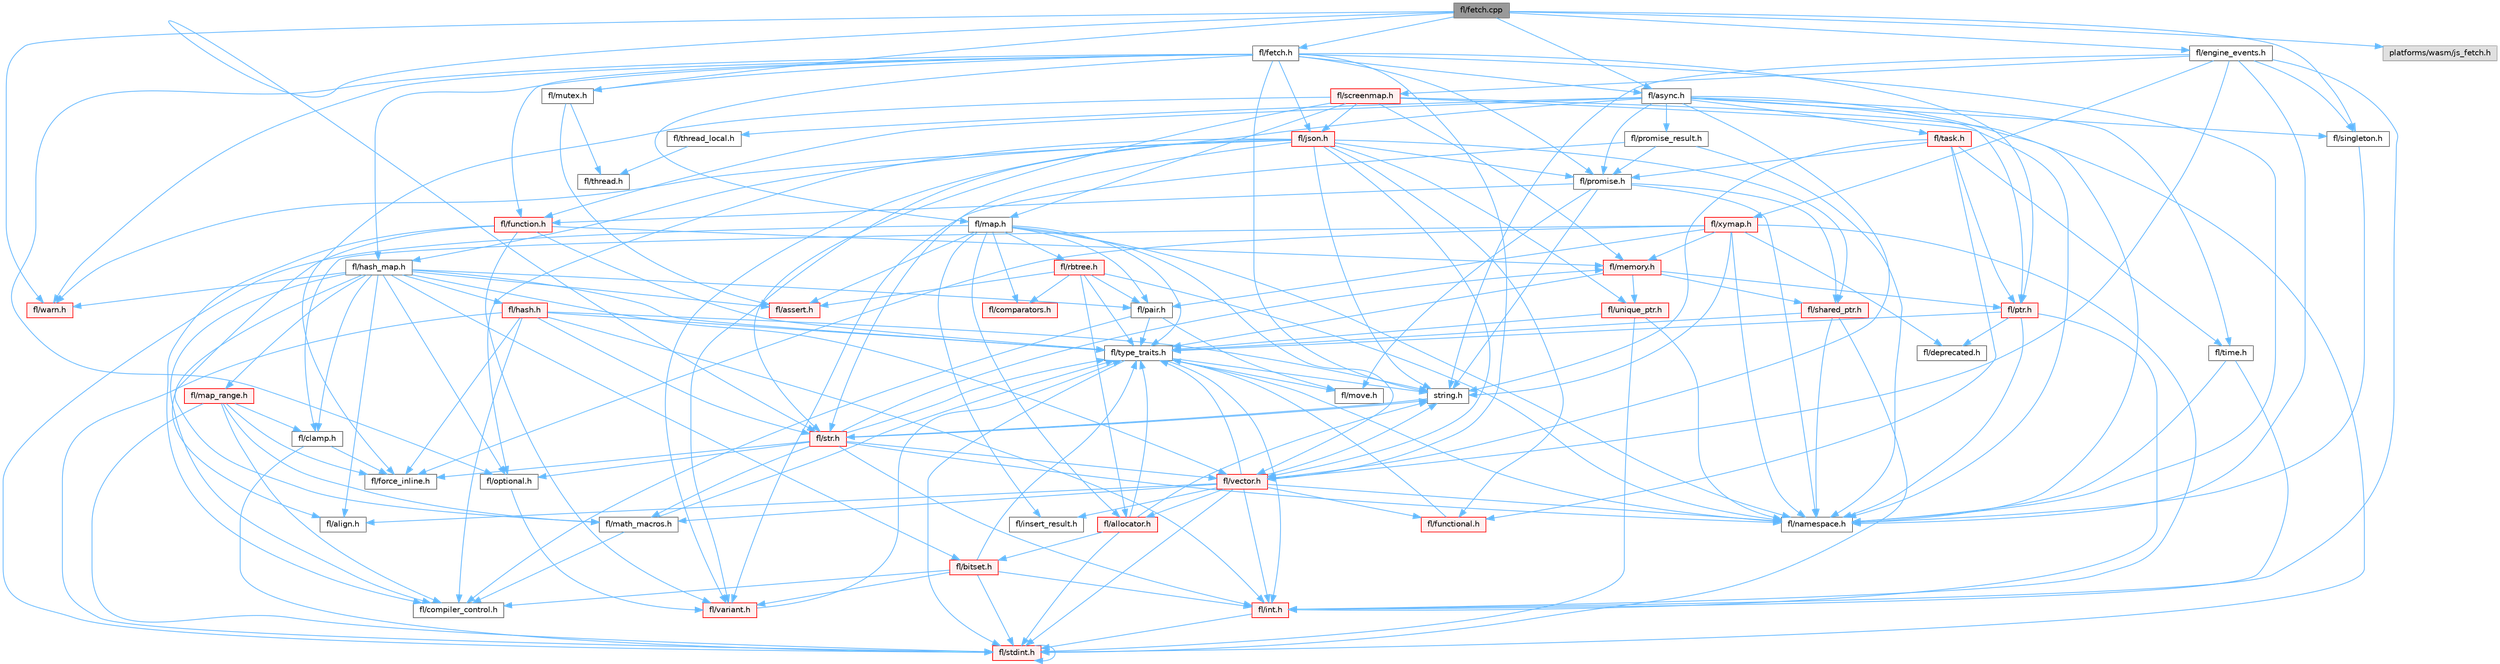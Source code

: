 digraph "fl/fetch.cpp"
{
 // INTERACTIVE_SVG=YES
 // LATEX_PDF_SIZE
  bgcolor="transparent";
  edge [fontname=Helvetica,fontsize=10,labelfontname=Helvetica,labelfontsize=10];
  node [fontname=Helvetica,fontsize=10,shape=box,height=0.2,width=0.4];
  Node1 [id="Node000001",label="fl/fetch.cpp",height=0.2,width=0.4,color="gray40", fillcolor="grey60", style="filled", fontcolor="black",tooltip=" "];
  Node1 -> Node2 [id="edge1_Node000001_Node000002",color="steelblue1",style="solid",tooltip=" "];
  Node2 [id="Node000002",label="fl/fetch.h",height=0.2,width=0.4,color="grey40", fillcolor="white", style="filled",URL="$d6/d6a/fetch_8h.html",tooltip="Unified HTTP fetch API for FastLED (cross-platform)"];
  Node2 -> Node3 [id="edge2_Node000002_Node000003",color="steelblue1",style="solid",tooltip=" "];
  Node3 [id="Node000003",label="fl/namespace.h",height=0.2,width=0.4,color="grey40", fillcolor="white", style="filled",URL="$df/d2a/namespace_8h.html",tooltip="Implements the FastLED namespace macros."];
  Node2 -> Node4 [id="edge3_Node000002_Node000004",color="steelblue1",style="solid",tooltip=" "];
  Node4 [id="Node000004",label="fl/promise.h",height=0.2,width=0.4,color="grey40", fillcolor="white", style="filled",URL="$d6/d17/promise_8h.html",tooltip="Promise-based fluent API for FastLED - standalone async primitives."];
  Node4 -> Node3 [id="edge4_Node000004_Node000003",color="steelblue1",style="solid",tooltip=" "];
  Node4 -> Node5 [id="edge5_Node000004_Node000005",color="steelblue1",style="solid",tooltip=" "];
  Node5 [id="Node000005",label="fl/function.h",height=0.2,width=0.4,color="red", fillcolor="#FFF0F0", style="filled",URL="$dd/d67/function_8h.html",tooltip=" "];
  Node5 -> Node6 [id="edge6_Node000005_Node000006",color="steelblue1",style="solid",tooltip=" "];
  Node6 [id="Node000006",label="fl/memory.h",height=0.2,width=0.4,color="red", fillcolor="#FFF0F0", style="filled",URL="$dc/d18/memory_8h.html",tooltip=" "];
  Node6 -> Node7 [id="edge7_Node000006_Node000007",color="steelblue1",style="solid",tooltip=" "];
  Node7 [id="Node000007",label="fl/ptr.h",height=0.2,width=0.4,color="red", fillcolor="#FFF0F0", style="filled",URL="$dd/d98/ptr_8h.html",tooltip=" "];
  Node7 -> Node3 [id="edge8_Node000007_Node000003",color="steelblue1",style="solid",tooltip=" "];
  Node7 -> Node10 [id="edge9_Node000007_Node000010",color="steelblue1",style="solid",tooltip=" "];
  Node10 [id="Node000010",label="fl/type_traits.h",height=0.2,width=0.4,color="grey40", fillcolor="white", style="filled",URL="$df/d63/type__traits_8h.html",tooltip=" "];
  Node10 -> Node11 [id="edge10_Node000010_Node000011",color="steelblue1",style="solid",tooltip=" "];
  Node11 [id="Node000011",label="string.h",height=0.2,width=0.4,color="grey40", fillcolor="white", style="filled",URL="$da/d66/string_8h.html",tooltip=" "];
  Node11 -> Node12 [id="edge11_Node000011_Node000012",color="steelblue1",style="solid",tooltip=" "];
  Node12 [id="Node000012",label="fl/str.h",height=0.2,width=0.4,color="red", fillcolor="#FFF0F0", style="filled",URL="$d1/d93/str_8h.html",tooltip=" "];
  Node12 -> Node13 [id="edge12_Node000012_Node000013",color="steelblue1",style="solid",tooltip=" "];
  Node13 [id="Node000013",label="fl/int.h",height=0.2,width=0.4,color="red", fillcolor="#FFF0F0", style="filled",URL="$d3/d7e/int_8h.html",tooltip=" "];
  Node13 -> Node14 [id="edge13_Node000013_Node000014",color="steelblue1",style="solid",tooltip=" "];
  Node14 [id="Node000014",label="fl/stdint.h",height=0.2,width=0.4,color="red", fillcolor="#FFF0F0", style="filled",URL="$df/dd8/stdint_8h.html",tooltip=" "];
  Node14 -> Node14 [id="edge14_Node000014_Node000014",color="steelblue1",style="solid",tooltip=" "];
  Node12 -> Node11 [id="edge15_Node000012_Node000011",color="steelblue1",style="solid",tooltip=" "];
  Node12 -> Node22 [id="edge16_Node000012_Node000022",color="steelblue1",style="solid",tooltip=" "];
  Node22 [id="Node000022",label="fl/math_macros.h",height=0.2,width=0.4,color="grey40", fillcolor="white", style="filled",URL="$d8/db8/math__macros_8h.html",tooltip=" "];
  Node22 -> Node23 [id="edge17_Node000022_Node000023",color="steelblue1",style="solid",tooltip=" "];
  Node23 [id="Node000023",label="fl/compiler_control.h",height=0.2,width=0.4,color="grey40", fillcolor="white", style="filled",URL="$d4/d54/compiler__control_8h.html",tooltip=" "];
  Node22 -> Node10 [id="edge18_Node000022_Node000010",color="steelblue1",style="solid",tooltip=" "];
  Node12 -> Node3 [id="edge19_Node000012_Node000003",color="steelblue1",style="solid",tooltip=" "];
  Node12 -> Node6 [id="edge20_Node000012_Node000006",color="steelblue1",style="solid",tooltip=" "];
  Node12 -> Node25 [id="edge21_Node000012_Node000025",color="steelblue1",style="solid",tooltip=" "];
  Node25 [id="Node000025",label="fl/optional.h",height=0.2,width=0.4,color="grey40", fillcolor="white", style="filled",URL="$dc/d62/optional_8h.html",tooltip=" "];
  Node25 -> Node26 [id="edge22_Node000025_Node000026",color="steelblue1",style="solid",tooltip=" "];
  Node26 [id="Node000026",label="fl/variant.h",height=0.2,width=0.4,color="red", fillcolor="#FFF0F0", style="filled",URL="$d6/d10/variant_8h.html",tooltip=" "];
  Node26 -> Node10 [id="edge23_Node000026_Node000010",color="steelblue1",style="solid",tooltip=" "];
  Node12 -> Node10 [id="edge24_Node000012_Node000010",color="steelblue1",style="solid",tooltip=" "];
  Node12 -> Node29 [id="edge25_Node000012_Node000029",color="steelblue1",style="solid",tooltip=" "];
  Node29 [id="Node000029",label="fl/vector.h",height=0.2,width=0.4,color="red", fillcolor="#FFF0F0", style="filled",URL="$d6/d68/vector_8h.html",tooltip=" "];
  Node29 -> Node14 [id="edge26_Node000029_Node000014",color="steelblue1",style="solid",tooltip=" "];
  Node29 -> Node13 [id="edge27_Node000029_Node000013",color="steelblue1",style="solid",tooltip=" "];
  Node29 -> Node11 [id="edge28_Node000029_Node000011",color="steelblue1",style="solid",tooltip=" "];
  Node29 -> Node30 [id="edge29_Node000029_Node000030",color="steelblue1",style="solid",tooltip=" "];
  Node30 [id="Node000030",label="fl/functional.h",height=0.2,width=0.4,color="red", fillcolor="#FFF0F0", style="filled",URL="$d8/dea/functional_8h.html",tooltip=" "];
  Node30 -> Node10 [id="edge30_Node000030_Node000010",color="steelblue1",style="solid",tooltip=" "];
  Node29 -> Node34 [id="edge31_Node000029_Node000034",color="steelblue1",style="solid",tooltip=" "];
  Node34 [id="Node000034",label="fl/insert_result.h",height=0.2,width=0.4,color="grey40", fillcolor="white", style="filled",URL="$d1/d22/insert__result_8h.html",tooltip=" "];
  Node29 -> Node22 [id="edge32_Node000029_Node000022",color="steelblue1",style="solid",tooltip=" "];
  Node29 -> Node3 [id="edge33_Node000029_Node000003",color="steelblue1",style="solid",tooltip=" "];
  Node29 -> Node36 [id="edge34_Node000029_Node000036",color="steelblue1",style="solid",tooltip=" "];
  Node36 [id="Node000036",label="fl/allocator.h",height=0.2,width=0.4,color="red", fillcolor="#FFF0F0", style="filled",URL="$da/da9/allocator_8h.html",tooltip=" "];
  Node36 -> Node11 [id="edge35_Node000036_Node000011",color="steelblue1",style="solid",tooltip=" "];
  Node36 -> Node10 [id="edge36_Node000036_Node000010",color="steelblue1",style="solid",tooltip=" "];
  Node36 -> Node14 [id="edge37_Node000036_Node000014",color="steelblue1",style="solid",tooltip=" "];
  Node36 -> Node39 [id="edge38_Node000036_Node000039",color="steelblue1",style="solid",tooltip=" "];
  Node39 [id="Node000039",label="fl/bitset.h",height=0.2,width=0.4,color="red", fillcolor="#FFF0F0", style="filled",URL="$d1/d69/bitset_8h.html",tooltip=" "];
  Node39 -> Node10 [id="edge39_Node000039_Node000010",color="steelblue1",style="solid",tooltip=" "];
  Node39 -> Node26 [id="edge40_Node000039_Node000026",color="steelblue1",style="solid",tooltip=" "];
  Node39 -> Node14 [id="edge41_Node000039_Node000014",color="steelblue1",style="solid",tooltip=" "];
  Node39 -> Node13 [id="edge42_Node000039_Node000013",color="steelblue1",style="solid",tooltip=" "];
  Node39 -> Node23 [id="edge43_Node000039_Node000023",color="steelblue1",style="solid",tooltip=" "];
  Node29 -> Node10 [id="edge44_Node000029_Node000010",color="steelblue1",style="solid",tooltip=" "];
  Node29 -> Node41 [id="edge45_Node000029_Node000041",color="steelblue1",style="solid",tooltip=" "];
  Node41 [id="Node000041",label="fl/align.h",height=0.2,width=0.4,color="grey40", fillcolor="white", style="filled",URL="$d1/ddf/align_8h.html",tooltip=" "];
  Node12 -> Node20 [id="edge46_Node000012_Node000020",color="steelblue1",style="solid",tooltip=" "];
  Node20 [id="Node000020",label="fl/force_inline.h",height=0.2,width=0.4,color="grey40", fillcolor="white", style="filled",URL="$d4/d64/force__inline_8h.html",tooltip=" "];
  Node10 -> Node14 [id="edge47_Node000010_Node000014",color="steelblue1",style="solid",tooltip=" "];
  Node10 -> Node3 [id="edge48_Node000010_Node000003",color="steelblue1",style="solid",tooltip=" "];
  Node10 -> Node24 [id="edge49_Node000010_Node000024",color="steelblue1",style="solid",tooltip=" "];
  Node24 [id="Node000024",label="fl/move.h",height=0.2,width=0.4,color="grey40", fillcolor="white", style="filled",URL="$d9/d83/move_8h.html",tooltip=" "];
  Node10 -> Node13 [id="edge50_Node000010_Node000013",color="steelblue1",style="solid",tooltip=" "];
  Node7 -> Node13 [id="edge51_Node000007_Node000013",color="steelblue1",style="solid",tooltip=" "];
  Node7 -> Node46 [id="edge52_Node000007_Node000046",color="steelblue1",style="solid",tooltip=" "];
  Node46 [id="Node000046",label="fl/deprecated.h",height=0.2,width=0.4,color="grey40", fillcolor="white", style="filled",URL="$d4/dce/deprecated_8h.html",tooltip=" "];
  Node6 -> Node49 [id="edge53_Node000006_Node000049",color="steelblue1",style="solid",tooltip=" "];
  Node49 [id="Node000049",label="fl/shared_ptr.h",height=0.2,width=0.4,color="red", fillcolor="#FFF0F0", style="filled",URL="$df/d6a/shared__ptr_8h.html",tooltip=" "];
  Node49 -> Node3 [id="edge54_Node000049_Node000003",color="steelblue1",style="solid",tooltip=" "];
  Node49 -> Node10 [id="edge55_Node000049_Node000010",color="steelblue1",style="solid",tooltip=" "];
  Node49 -> Node14 [id="edge56_Node000049_Node000014",color="steelblue1",style="solid",tooltip=" "];
  Node6 -> Node9 [id="edge57_Node000006_Node000009",color="steelblue1",style="solid",tooltip=" "];
  Node9 [id="Node000009",label="fl/unique_ptr.h",height=0.2,width=0.4,color="red", fillcolor="#FFF0F0", style="filled",URL="$da/d4b/unique__ptr_8h.html",tooltip=" "];
  Node9 -> Node3 [id="edge58_Node000009_Node000003",color="steelblue1",style="solid",tooltip=" "];
  Node9 -> Node10 [id="edge59_Node000009_Node000010",color="steelblue1",style="solid",tooltip=" "];
  Node9 -> Node14 [id="edge60_Node000009_Node000014",color="steelblue1",style="solid",tooltip=" "];
  Node6 -> Node10 [id="edge61_Node000006_Node000010",color="steelblue1",style="solid",tooltip=" "];
  Node5 -> Node10 [id="edge62_Node000005_Node000010",color="steelblue1",style="solid",tooltip=" "];
  Node5 -> Node23 [id="edge63_Node000005_Node000023",color="steelblue1",style="solid",tooltip=" "];
  Node5 -> Node26 [id="edge64_Node000005_Node000026",color="steelblue1",style="solid",tooltip=" "];
  Node5 -> Node41 [id="edge65_Node000005_Node000041",color="steelblue1",style="solid",tooltip=" "];
  Node4 -> Node11 [id="edge66_Node000004_Node000011",color="steelblue1",style="solid",tooltip=" "];
  Node4 -> Node49 [id="edge67_Node000004_Node000049",color="steelblue1",style="solid",tooltip=" "];
  Node4 -> Node24 [id="edge68_Node000004_Node000024",color="steelblue1",style="solid",tooltip=" "];
  Node2 -> Node11 [id="edge69_Node000002_Node000011",color="steelblue1",style="solid",tooltip=" "];
  Node2 -> Node29 [id="edge70_Node000002_Node000029",color="steelblue1",style="solid",tooltip=" "];
  Node2 -> Node53 [id="edge71_Node000002_Node000053",color="steelblue1",style="solid",tooltip=" "];
  Node53 [id="Node000053",label="fl/map.h",height=0.2,width=0.4,color="grey40", fillcolor="white", style="filled",URL="$dc/db7/map_8h.html",tooltip=" "];
  Node53 -> Node14 [id="edge72_Node000053_Node000014",color="steelblue1",style="solid",tooltip=" "];
  Node53 -> Node54 [id="edge73_Node000053_Node000054",color="steelblue1",style="solid",tooltip=" "];
  Node54 [id="Node000054",label="fl/assert.h",height=0.2,width=0.4,color="red", fillcolor="#FFF0F0", style="filled",URL="$dc/da7/assert_8h.html",tooltip=" "];
  Node53 -> Node56 [id="edge74_Node000053_Node000056",color="steelblue1",style="solid",tooltip=" "];
  Node56 [id="Node000056",label="fl/comparators.h",height=0.2,width=0.4,color="red", fillcolor="#FFF0F0", style="filled",URL="$dc/d7e/comparators_8h.html",tooltip=" "];
  Node53 -> Node34 [id="edge75_Node000053_Node000034",color="steelblue1",style="solid",tooltip=" "];
  Node53 -> Node3 [id="edge76_Node000053_Node000003",color="steelblue1",style="solid",tooltip=" "];
  Node53 -> Node57 [id="edge77_Node000053_Node000057",color="steelblue1",style="solid",tooltip=" "];
  Node57 [id="Node000057",label="fl/pair.h",height=0.2,width=0.4,color="grey40", fillcolor="white", style="filled",URL="$d3/d41/pair_8h.html",tooltip=" "];
  Node57 -> Node24 [id="edge78_Node000057_Node000024",color="steelblue1",style="solid",tooltip=" "];
  Node57 -> Node23 [id="edge79_Node000057_Node000023",color="steelblue1",style="solid",tooltip=" "];
  Node57 -> Node10 [id="edge80_Node000057_Node000010",color="steelblue1",style="solid",tooltip=" "];
  Node53 -> Node10 [id="edge81_Node000053_Node000010",color="steelblue1",style="solid",tooltip=" "];
  Node53 -> Node29 [id="edge82_Node000053_Node000029",color="steelblue1",style="solid",tooltip=" "];
  Node53 -> Node58 [id="edge83_Node000053_Node000058",color="steelblue1",style="solid",tooltip=" "];
  Node58 [id="Node000058",label="fl/rbtree.h",height=0.2,width=0.4,color="red", fillcolor="#FFF0F0", style="filled",URL="$d5/ddf/rbtree_8h.html",tooltip=" "];
  Node58 -> Node54 [id="edge84_Node000058_Node000054",color="steelblue1",style="solid",tooltip=" "];
  Node58 -> Node56 [id="edge85_Node000058_Node000056",color="steelblue1",style="solid",tooltip=" "];
  Node58 -> Node3 [id="edge86_Node000058_Node000003",color="steelblue1",style="solid",tooltip=" "];
  Node58 -> Node57 [id="edge87_Node000058_Node000057",color="steelblue1",style="solid",tooltip=" "];
  Node58 -> Node10 [id="edge88_Node000058_Node000010",color="steelblue1",style="solid",tooltip=" "];
  Node58 -> Node36 [id="edge89_Node000058_Node000036",color="steelblue1",style="solid",tooltip=" "];
  Node53 -> Node36 [id="edge90_Node000053_Node000036",color="steelblue1",style="solid",tooltip=" "];
  Node2 -> Node63 [id="edge91_Node000002_Node000063",color="steelblue1",style="solid",tooltip=" "];
  Node63 [id="Node000063",label="fl/hash_map.h",height=0.2,width=0.4,color="grey40", fillcolor="white", style="filled",URL="$d6/d13/hash__map_8h.html",tooltip=" "];
  Node63 -> Node54 [id="edge92_Node000063_Node000054",color="steelblue1",style="solid",tooltip=" "];
  Node63 -> Node39 [id="edge93_Node000063_Node000039",color="steelblue1",style="solid",tooltip=" "];
  Node63 -> Node19 [id="edge94_Node000063_Node000019",color="steelblue1",style="solid",tooltip=" "];
  Node19 [id="Node000019",label="fl/clamp.h",height=0.2,width=0.4,color="grey40", fillcolor="white", style="filled",URL="$d6/dd3/clamp_8h.html",tooltip=" "];
  Node19 -> Node14 [id="edge95_Node000019_Node000014",color="steelblue1",style="solid",tooltip=" "];
  Node19 -> Node20 [id="edge96_Node000019_Node000020",color="steelblue1",style="solid",tooltip=" "];
  Node63 -> Node64 [id="edge97_Node000063_Node000064",color="steelblue1",style="solid",tooltip=" "];
  Node64 [id="Node000064",label="fl/hash.h",height=0.2,width=0.4,color="red", fillcolor="#FFF0F0", style="filled",URL="$db/dfb/hash_8h.html",tooltip=" "];
  Node64 -> Node12 [id="edge98_Node000064_Node000012",color="steelblue1",style="solid",tooltip=" "];
  Node64 -> Node10 [id="edge99_Node000064_Node000010",color="steelblue1",style="solid",tooltip=" "];
  Node64 -> Node13 [id="edge100_Node000064_Node000013",color="steelblue1",style="solid",tooltip=" "];
  Node64 -> Node14 [id="edge101_Node000064_Node000014",color="steelblue1",style="solid",tooltip=" "];
  Node64 -> Node20 [id="edge102_Node000064_Node000020",color="steelblue1",style="solid",tooltip=" "];
  Node64 -> Node11 [id="edge103_Node000064_Node000011",color="steelblue1",style="solid",tooltip=" "];
  Node64 -> Node23 [id="edge104_Node000064_Node000023",color="steelblue1",style="solid",tooltip=" "];
  Node63 -> Node21 [id="edge105_Node000063_Node000021",color="steelblue1",style="solid",tooltip=" "];
  Node21 [id="Node000021",label="fl/map_range.h",height=0.2,width=0.4,color="red", fillcolor="#FFF0F0", style="filled",URL="$d1/d47/map__range_8h.html",tooltip=" "];
  Node21 -> Node14 [id="edge106_Node000021_Node000014",color="steelblue1",style="solid",tooltip=" "];
  Node21 -> Node19 [id="edge107_Node000021_Node000019",color="steelblue1",style="solid",tooltip=" "];
  Node21 -> Node20 [id="edge108_Node000021_Node000020",color="steelblue1",style="solid",tooltip=" "];
  Node21 -> Node22 [id="edge109_Node000021_Node000022",color="steelblue1",style="solid",tooltip=" "];
  Node21 -> Node23 [id="edge110_Node000021_Node000023",color="steelblue1",style="solid",tooltip=" "];
  Node63 -> Node25 [id="edge111_Node000063_Node000025",color="steelblue1",style="solid",tooltip=" "];
  Node63 -> Node57 [id="edge112_Node000063_Node000057",color="steelblue1",style="solid",tooltip=" "];
  Node63 -> Node10 [id="edge113_Node000063_Node000010",color="steelblue1",style="solid",tooltip=" "];
  Node63 -> Node29 [id="edge114_Node000063_Node000029",color="steelblue1",style="solid",tooltip=" "];
  Node63 -> Node65 [id="edge115_Node000063_Node000065",color="steelblue1",style="solid",tooltip=" "];
  Node65 [id="Node000065",label="fl/warn.h",height=0.2,width=0.4,color="red", fillcolor="#FFF0F0", style="filled",URL="$de/d77/warn_8h.html",tooltip=" "];
  Node63 -> Node41 [id="edge116_Node000063_Node000041",color="steelblue1",style="solid",tooltip=" "];
  Node63 -> Node23 [id="edge117_Node000063_Node000023",color="steelblue1",style="solid",tooltip=" "];
  Node63 -> Node22 [id="edge118_Node000063_Node000022",color="steelblue1",style="solid",tooltip=" "];
  Node2 -> Node25 [id="edge119_Node000002_Node000025",color="steelblue1",style="solid",tooltip=" "];
  Node2 -> Node5 [id="edge120_Node000002_Node000005",color="steelblue1",style="solid",tooltip=" "];
  Node2 -> Node7 [id="edge121_Node000002_Node000007",color="steelblue1",style="solid",tooltip=" "];
  Node2 -> Node77 [id="edge122_Node000002_Node000077",color="steelblue1",style="solid",tooltip=" "];
  Node77 [id="Node000077",label="fl/async.h",height=0.2,width=0.4,color="grey40", fillcolor="white", style="filled",URL="$df/d4c/src_2fl_2async_8h.html",tooltip="Generic asynchronous task management for FastLED."];
  Node77 -> Node3 [id="edge123_Node000077_Node000003",color="steelblue1",style="solid",tooltip=" "];
  Node77 -> Node29 [id="edge124_Node000077_Node000029",color="steelblue1",style="solid",tooltip=" "];
  Node77 -> Node5 [id="edge125_Node000077_Node000005",color="steelblue1",style="solid",tooltip=" "];
  Node77 -> Node7 [id="edge126_Node000077_Node000007",color="steelblue1",style="solid",tooltip=" "];
  Node77 -> Node26 [id="edge127_Node000077_Node000026",color="steelblue1",style="solid",tooltip=" "];
  Node77 -> Node4 [id="edge128_Node000077_Node000004",color="steelblue1",style="solid",tooltip=" "];
  Node77 -> Node78 [id="edge129_Node000077_Node000078",color="steelblue1",style="solid",tooltip=" "];
  Node78 [id="Node000078",label="fl/promise_result.h",height=0.2,width=0.4,color="grey40", fillcolor="white", style="filled",URL="$d7/d93/promise__result_8h.html",tooltip="Result type for promise operations with ok() semantics."];
  Node78 -> Node3 [id="edge130_Node000078_Node000003",color="steelblue1",style="solid",tooltip=" "];
  Node78 -> Node26 [id="edge131_Node000078_Node000026",color="steelblue1",style="solid",tooltip=" "];
  Node78 -> Node4 [id="edge132_Node000078_Node000004",color="steelblue1",style="solid",tooltip=" "];
  Node77 -> Node79 [id="edge133_Node000077_Node000079",color="steelblue1",style="solid",tooltip=" "];
  Node79 [id="Node000079",label="fl/singleton.h",height=0.2,width=0.4,color="grey40", fillcolor="white", style="filled",URL="$d4/d0b/singleton_8h.html",tooltip=" "];
  Node79 -> Node3 [id="edge134_Node000079_Node000003",color="steelblue1",style="solid",tooltip=" "];
  Node77 -> Node80 [id="edge135_Node000077_Node000080",color="steelblue1",style="solid",tooltip=" "];
  Node80 [id="Node000080",label="fl/thread_local.h",height=0.2,width=0.4,color="grey40", fillcolor="white", style="filled",URL="$d8/d7a/thread__local_8h.html",tooltip=" "];
  Node80 -> Node51 [id="edge136_Node000080_Node000051",color="steelblue1",style="solid",tooltip=" "];
  Node51 [id="Node000051",label="fl/thread.h",height=0.2,width=0.4,color="grey40", fillcolor="white", style="filled",URL="$db/dd5/thread_8h.html",tooltip=" "];
  Node77 -> Node81 [id="edge137_Node000077_Node000081",color="steelblue1",style="solid",tooltip=" "];
  Node81 [id="Node000081",label="fl/task.h",height=0.2,width=0.4,color="red", fillcolor="#FFF0F0", style="filled",URL="$db/da4/task_8h.html",tooltip=" "];
  Node81 -> Node30 [id="edge138_Node000081_Node000030",color="steelblue1",style="solid",tooltip=" "];
  Node81 -> Node11 [id="edge139_Node000081_Node000011",color="steelblue1",style="solid",tooltip=" "];
  Node81 -> Node4 [id="edge140_Node000081_Node000004",color="steelblue1",style="solid",tooltip=" "];
  Node81 -> Node84 [id="edge141_Node000081_Node000084",color="steelblue1",style="solid",tooltip=" "];
  Node84 [id="Node000084",label="fl/time.h",height=0.2,width=0.4,color="grey40", fillcolor="white", style="filled",URL="$dd/d9a/fl_2time_8h.html",tooltip="Universal timing functions for FastLED."];
  Node84 -> Node3 [id="edge142_Node000084_Node000003",color="steelblue1",style="solid",tooltip=" "];
  Node84 -> Node13 [id="edge143_Node000084_Node000013",color="steelblue1",style="solid",tooltip=" "];
  Node81 -> Node7 [id="edge144_Node000081_Node000007",color="steelblue1",style="solid",tooltip=" "];
  Node77 -> Node84 [id="edge145_Node000077_Node000084",color="steelblue1",style="solid",tooltip=" "];
  Node2 -> Node85 [id="edge146_Node000002_Node000085",color="steelblue1",style="solid",tooltip=" "];
  Node85 [id="Node000085",label="fl/mutex.h",height=0.2,width=0.4,color="grey40", fillcolor="white", style="filled",URL="$d0/df8/mutex_8h.html",tooltip=" "];
  Node85 -> Node51 [id="edge147_Node000085_Node000051",color="steelblue1",style="solid",tooltip=" "];
  Node85 -> Node54 [id="edge148_Node000085_Node000054",color="steelblue1",style="solid",tooltip=" "];
  Node2 -> Node65 [id="edge149_Node000002_Node000065",color="steelblue1",style="solid",tooltip=" "];
  Node2 -> Node86 [id="edge150_Node000002_Node000086",color="steelblue1",style="solid",tooltip=" "];
  Node86 [id="Node000086",label="fl/json.h",height=0.2,width=0.4,color="red", fillcolor="#FFF0F0", style="filled",URL="$d7/d91/fl_2json_8h.html",tooltip="FastLED's Elegant JSON Library: fl::Json"];
  Node86 -> Node11 [id="edge151_Node000086_Node000011",color="steelblue1",style="solid",tooltip=" "];
  Node86 -> Node29 [id="edge152_Node000086_Node000029",color="steelblue1",style="solid",tooltip=" "];
  Node86 -> Node63 [id="edge153_Node000086_Node000063",color="steelblue1",style="solid",tooltip=" "];
  Node86 -> Node26 [id="edge154_Node000086_Node000026",color="steelblue1",style="solid",tooltip=" "];
  Node86 -> Node25 [id="edge155_Node000086_Node000025",color="steelblue1",style="solid",tooltip=" "];
  Node86 -> Node9 [id="edge156_Node000086_Node000009",color="steelblue1",style="solid",tooltip=" "];
  Node86 -> Node49 [id="edge157_Node000086_Node000049",color="steelblue1",style="solid",tooltip=" "];
  Node86 -> Node30 [id="edge158_Node000086_Node000030",color="steelblue1",style="solid",tooltip=" "];
  Node86 -> Node12 [id="edge159_Node000086_Node000012",color="steelblue1",style="solid",tooltip=" "];
  Node86 -> Node4 [id="edge160_Node000086_Node000004",color="steelblue1",style="solid",tooltip=" "];
  Node86 -> Node65 [id="edge161_Node000086_Node000065",color="steelblue1",style="solid",tooltip=" "];
  Node1 -> Node65 [id="edge162_Node000001_Node000065",color="steelblue1",style="solid",tooltip=" "];
  Node1 -> Node12 [id="edge163_Node000001_Node000012",color="steelblue1",style="solid",tooltip=" "];
  Node1 -> Node85 [id="edge164_Node000001_Node000085",color="steelblue1",style="solid",tooltip=" "];
  Node1 -> Node79 [id="edge165_Node000001_Node000079",color="steelblue1",style="solid",tooltip=" "];
  Node1 -> Node87 [id="edge166_Node000001_Node000087",color="steelblue1",style="solid",tooltip=" "];
  Node87 [id="Node000087",label="fl/engine_events.h",height=0.2,width=0.4,color="grey40", fillcolor="white", style="filled",URL="$db/dc0/engine__events_8h.html",tooltip=" "];
  Node87 -> Node3 [id="edge167_Node000087_Node000003",color="steelblue1",style="solid",tooltip=" "];
  Node87 -> Node88 [id="edge168_Node000087_Node000088",color="steelblue1",style="solid",tooltip=" "];
  Node88 [id="Node000088",label="fl/screenmap.h",height=0.2,width=0.4,color="red", fillcolor="#FFF0F0", style="filled",URL="$d7/d97/screenmap_8h.html",tooltip=" "];
  Node88 -> Node14 [id="edge169_Node000088_Node000014",color="steelblue1",style="solid",tooltip=" "];
  Node88 -> Node20 [id="edge170_Node000088_Node000020",color="steelblue1",style="solid",tooltip=" "];
  Node88 -> Node6 [id="edge171_Node000088_Node000006",color="steelblue1",style="solid",tooltip=" "];
  Node88 -> Node53 [id="edge172_Node000088_Node000053",color="steelblue1",style="solid",tooltip=" "];
  Node88 -> Node3 [id="edge173_Node000088_Node000003",color="steelblue1",style="solid",tooltip=" "];
  Node88 -> Node12 [id="edge174_Node000088_Node000012",color="steelblue1",style="solid",tooltip=" "];
  Node88 -> Node86 [id="edge175_Node000088_Node000086",color="steelblue1",style="solid",tooltip=" "];
  Node87 -> Node79 [id="edge176_Node000087_Node000079",color="steelblue1",style="solid",tooltip=" "];
  Node87 -> Node29 [id="edge177_Node000087_Node000029",color="steelblue1",style="solid",tooltip=" "];
  Node87 -> Node90 [id="edge178_Node000087_Node000090",color="steelblue1",style="solid",tooltip=" "];
  Node90 [id="Node000090",label="fl/xymap.h",height=0.2,width=0.4,color="red", fillcolor="#FFF0F0", style="filled",URL="$da/d61/xymap_8h.html",tooltip=" "];
  Node90 -> Node13 [id="edge179_Node000090_Node000013",color="steelblue1",style="solid",tooltip=" "];
  Node90 -> Node3 [id="edge180_Node000090_Node000003",color="steelblue1",style="solid",tooltip=" "];
  Node90 -> Node20 [id="edge181_Node000090_Node000020",color="steelblue1",style="solid",tooltip=" "];
  Node90 -> Node57 [id="edge182_Node000090_Node000057",color="steelblue1",style="solid",tooltip=" "];
  Node90 -> Node11 [id="edge183_Node000090_Node000011",color="steelblue1",style="solid",tooltip=" "];
  Node90 -> Node19 [id="edge184_Node000090_Node000019",color="steelblue1",style="solid",tooltip=" "];
  Node90 -> Node6 [id="edge185_Node000090_Node000006",color="steelblue1",style="solid",tooltip=" "];
  Node90 -> Node46 [id="edge186_Node000090_Node000046",color="steelblue1",style="solid",tooltip=" "];
  Node87 -> Node11 [id="edge187_Node000087_Node000011",color="steelblue1",style="solid",tooltip=" "];
  Node87 -> Node13 [id="edge188_Node000087_Node000013",color="steelblue1",style="solid",tooltip=" "];
  Node1 -> Node77 [id="edge189_Node000001_Node000077",color="steelblue1",style="solid",tooltip=" "];
  Node1 -> Node92 [id="edge190_Node000001_Node000092",color="steelblue1",style="solid",tooltip=" "];
  Node92 [id="Node000092",label="platforms/wasm/js_fetch.h",height=0.2,width=0.4,color="grey60", fillcolor="#E0E0E0", style="filled",tooltip=" "];
}
